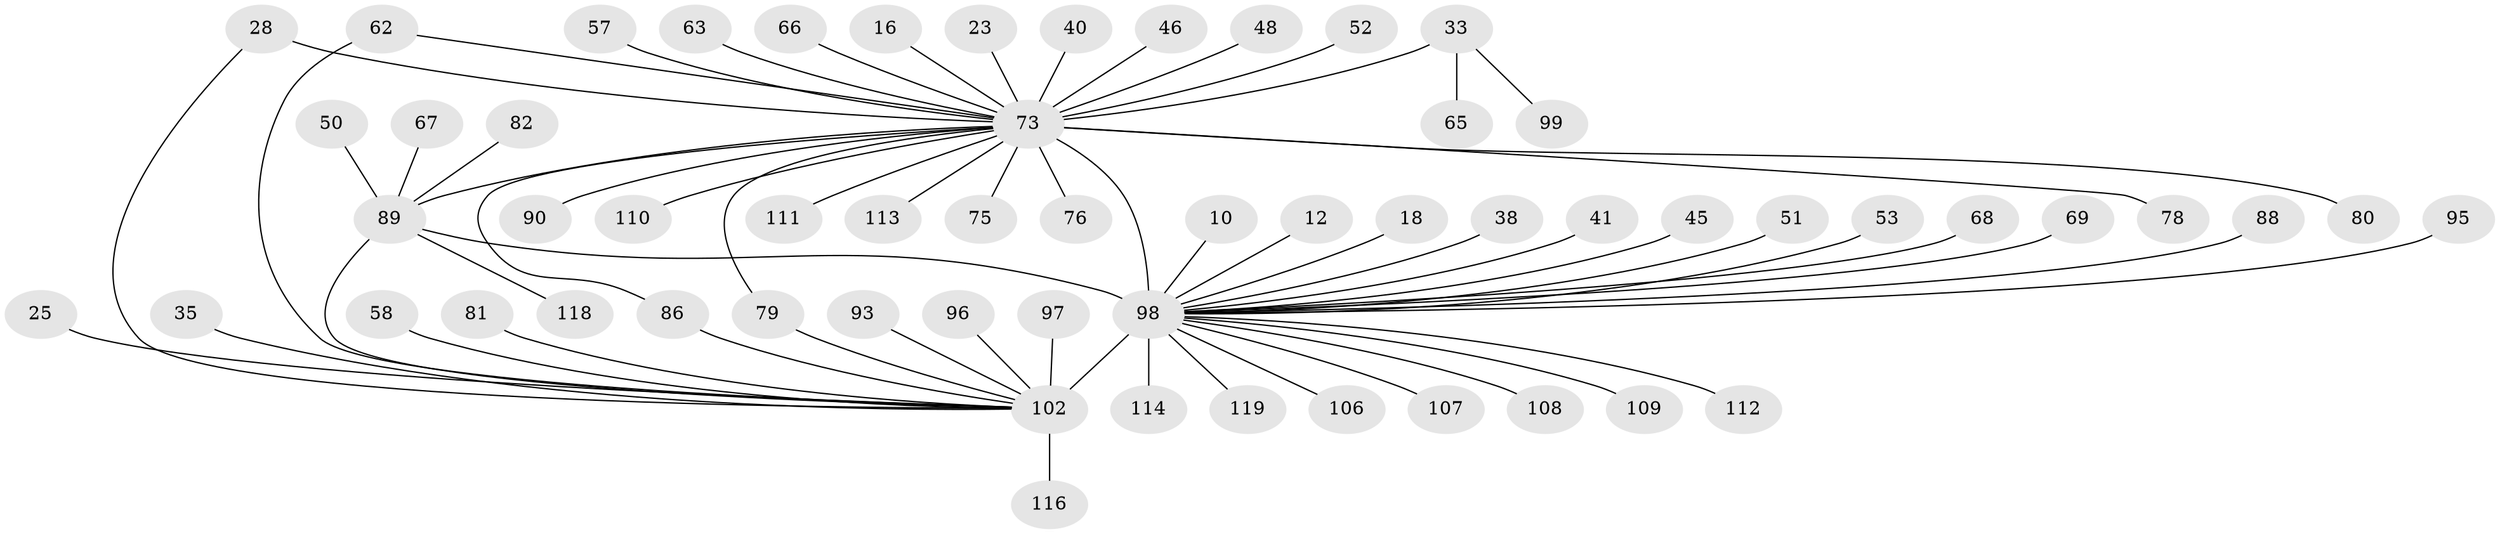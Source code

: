 // original degree distribution, {5: 0.05042016806722689, 20: 0.01680672268907563, 12: 0.008403361344537815, 6: 0.058823529411764705, 13: 0.008403361344537815, 9: 0.008403361344537815, 2: 0.2689075630252101, 1: 0.453781512605042, 4: 0.04201680672268908, 7: 0.008403361344537815, 11: 0.008403361344537815, 8: 0.01680672268907563, 3: 0.05042016806722689}
// Generated by graph-tools (version 1.1) at 2025/47/03/09/25 04:47:13]
// undirected, 59 vertices, 64 edges
graph export_dot {
graph [start="1"]
  node [color=gray90,style=filled];
  10;
  12;
  16;
  18;
  23;
  25;
  28;
  33 [super="+22"];
  35 [super="+29"];
  38;
  40;
  41;
  45;
  46;
  48;
  50;
  51;
  52;
  53;
  57;
  58;
  62;
  63;
  65 [super="+32"];
  66;
  67;
  68;
  69;
  73 [super="+13+64+5+31+4"];
  75;
  76;
  78;
  79;
  80;
  81 [super="+60"];
  82;
  86;
  88;
  89 [super="+84+44"];
  90 [super="+71"];
  93;
  95;
  96;
  97;
  98 [super="+37+39+56+91+94+83+8+24+70"];
  99;
  102 [super="+100+87+92"];
  106 [super="+104"];
  107;
  108;
  109;
  110 [super="+9"];
  111;
  112 [super="+105"];
  113;
  114 [super="+103+101"];
  116;
  118 [super="+117"];
  119;
  10 -- 98;
  12 -- 98;
  16 -- 73;
  18 -- 98;
  23 -- 73;
  25 -- 102;
  28 -- 73;
  28 -- 102;
  33 -- 65 [weight=2];
  33 -- 99;
  33 -- 73 [weight=2];
  35 -- 102;
  38 -- 98;
  40 -- 73;
  41 -- 98;
  45 -- 98;
  46 -- 73;
  48 -- 73;
  50 -- 89;
  51 -- 98;
  52 -- 73;
  53 -- 98;
  57 -- 73;
  58 -- 102;
  62 -- 73;
  62 -- 102;
  63 -- 73 [weight=2];
  66 -- 73;
  67 -- 89;
  68 -- 98 [weight=2];
  69 -- 98;
  73 -- 75;
  73 -- 80;
  73 -- 86;
  73 -- 98 [weight=13];
  73 -- 111;
  73 -- 110 [weight=2];
  73 -- 113;
  73 -- 76;
  73 -- 78;
  73 -- 79;
  73 -- 90 [weight=2];
  73 -- 89 [weight=5];
  79 -- 102;
  81 -- 102;
  82 -- 89;
  86 -- 102;
  88 -- 98 [weight=2];
  89 -- 98;
  89 -- 102;
  89 -- 118;
  93 -- 102;
  95 -- 98;
  96 -- 102;
  97 -- 102;
  98 -- 106;
  98 -- 108;
  98 -- 112;
  98 -- 102 [weight=14];
  98 -- 107;
  98 -- 109;
  98 -- 114 [weight=3];
  98 -- 119;
  102 -- 116;
}
